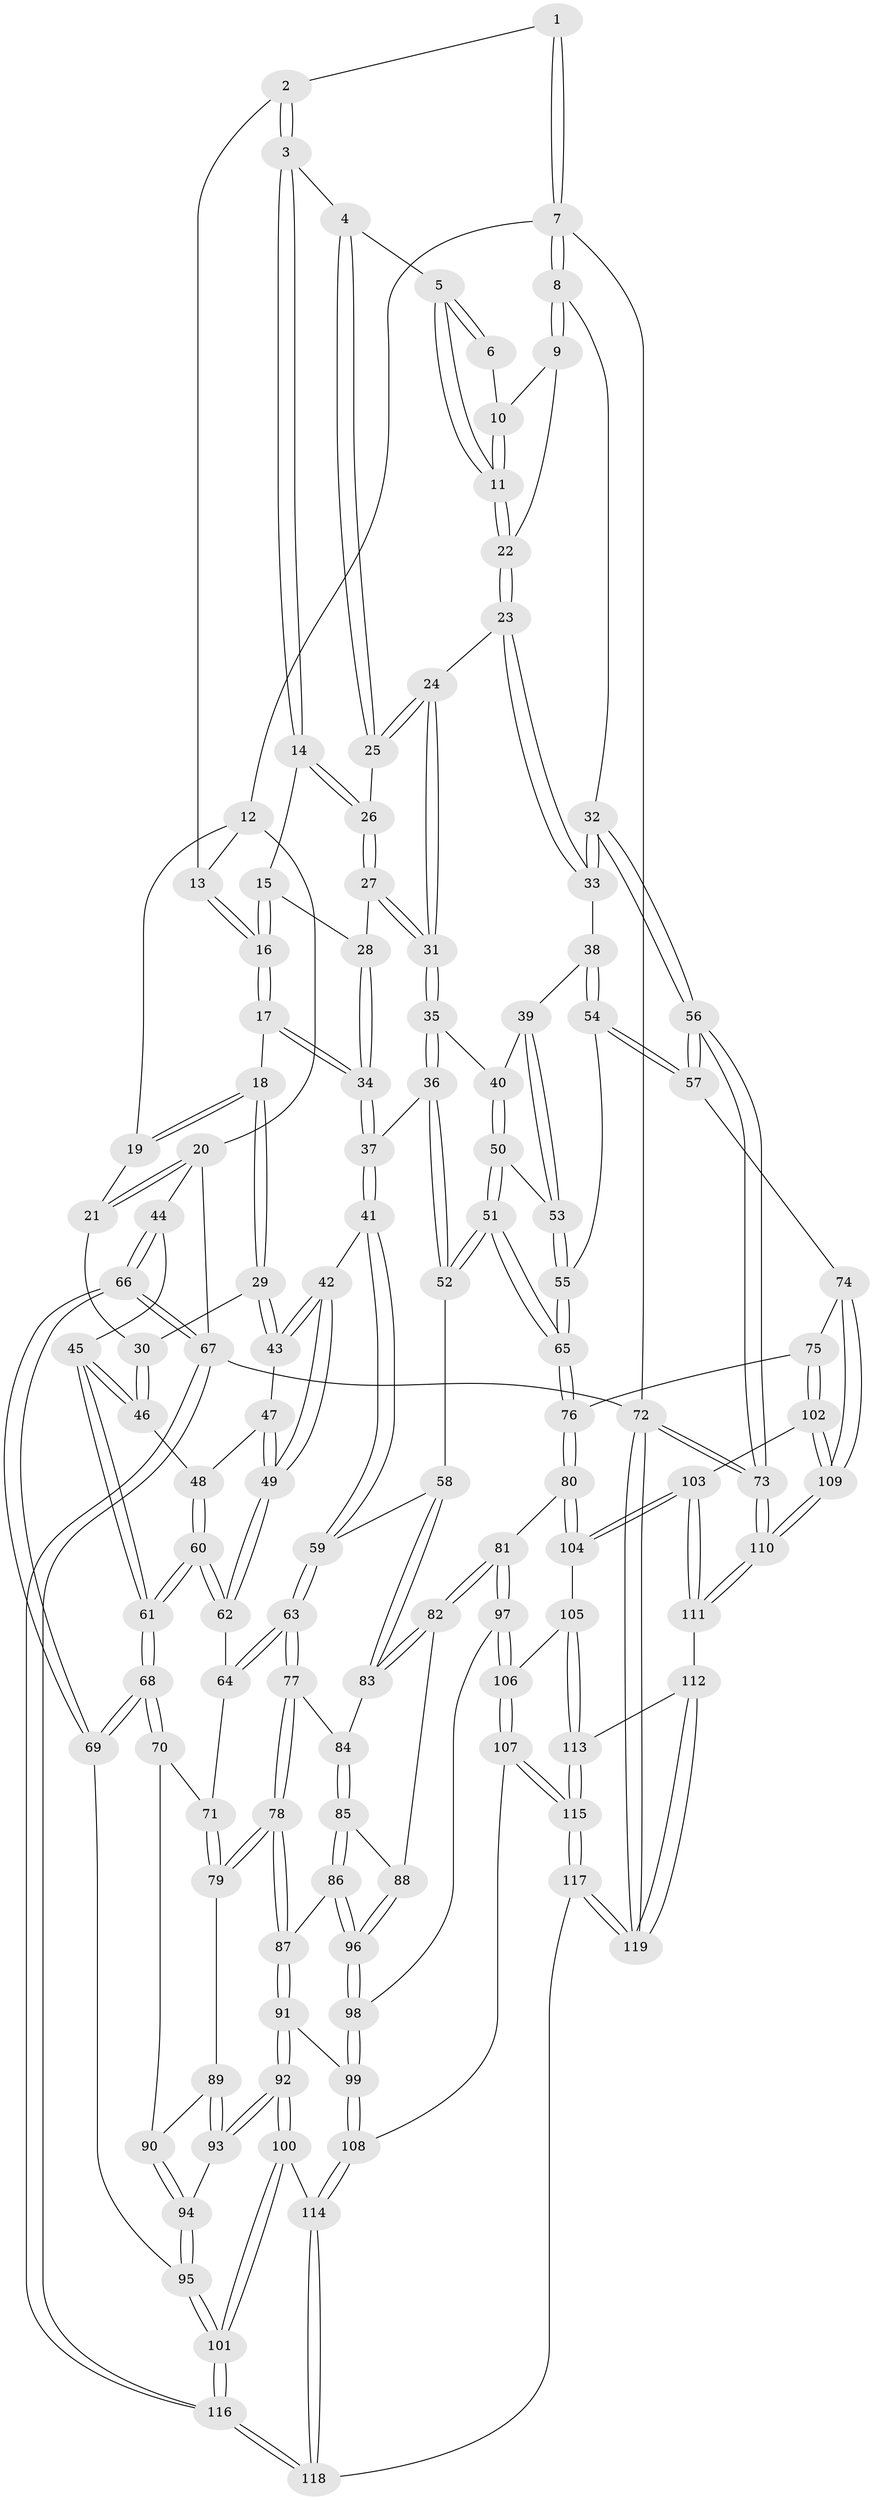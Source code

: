 // coarse degree distribution, {3: 0.11267605633802817, 4: 0.18309859154929578, 5: 0.4647887323943662, 6: 0.16901408450704225, 2: 0.028169014084507043, 7: 0.028169014084507043, 9: 0.014084507042253521}
// Generated by graph-tools (version 1.1) at 2025/06/03/04/25 22:06:19]
// undirected, 119 vertices, 294 edges
graph export_dot {
graph [start="1"]
  node [color=gray90,style=filled];
  1 [pos="+0.8341835063090526+0"];
  2 [pos="+0.45251856190522594+0"];
  3 [pos="+0.6376725704329603+0.07095579059574539"];
  4 [pos="+0.7074977282568086+0.06860102936913873"];
  5 [pos="+0.7208618330982118+0.045644264703445195"];
  6 [pos="+0.8297130020548313+0"];
  7 [pos="+1+0"];
  8 [pos="+1+0"];
  9 [pos="+0.9681675977766769+0.0767247613300409"];
  10 [pos="+0.8477321520670924+0"];
  11 [pos="+0.8586000787663428+0.07200186105060498"];
  12 [pos="+0.2837432481554144+0"];
  13 [pos="+0.4415131662848782+0"];
  14 [pos="+0.6360738206257063+0.07420253470270338"];
  15 [pos="+0.6162438976478447+0.08878232328379196"];
  16 [pos="+0.48216380904857997+0.17363053558680966"];
  17 [pos="+0.48057830529829465+0.18160766859300256"];
  18 [pos="+0.38091145601604576+0.1766614113602434"];
  19 [pos="+0.2554542023690618+0"];
  20 [pos="+0+0"];
  21 [pos="+0.1809073617274103+0.0505739796919737"];
  22 [pos="+0.8721851005768395+0.1407281215311395"];
  23 [pos="+0.8629810466538765+0.1730158775553741"];
  24 [pos="+0.7789971440308319+0.17697756142628643"];
  25 [pos="+0.7560925642083421+0.14294258028821966"];
  26 [pos="+0.6432564216155706+0.13186295130894632"];
  27 [pos="+0.6506506589492473+0.21126187638443508"];
  28 [pos="+0.5958865746222526+0.20612845956653758"];
  29 [pos="+0.26543354325985213+0.21798600915462216"];
  30 [pos="+0.15234982077115702+0.1662712253307783"];
  31 [pos="+0.6973943666653634+0.2383993971680997"];
  32 [pos="+1+0.25153104590965075"];
  33 [pos="+0.9321671021419935+0.25988585024539645"];
  34 [pos="+0.49098691769210506+0.202359068383323"];
  35 [pos="+0.6917430891748058+0.31222759542032313"];
  36 [pos="+0.625715097432222+0.35622007028903185"];
  37 [pos="+0.48373642906405806+0.3060784066429438"];
  38 [pos="+0.8983771863228875+0.32681662613559415"];
  39 [pos="+0.7939883292277337+0.3520401638878195"];
  40 [pos="+0.7324116071114666+0.3429352352466524"];
  41 [pos="+0.4427901272355953+0.3545134568308694"];
  42 [pos="+0.36018411099019637+0.36055609113518167"];
  43 [pos="+0.2998635002456874+0.28660366369203566"];
  44 [pos="+0+0.23988101661999564"];
  45 [pos="+0+0.2362221199596929"];
  46 [pos="+0.13594628676885318+0.17838491033038656"];
  47 [pos="+0.21040690245023058+0.37149247337145314"];
  48 [pos="+0.1716624731645442+0.3797263538198055"];
  49 [pos="+0.33447693224212505+0.3926471120586311"];
  50 [pos="+0.7322177717857207+0.44365863178085563"];
  51 [pos="+0.6998177326097188+0.5295271473461547"];
  52 [pos="+0.6169086864572081+0.5009211188256428"];
  53 [pos="+0.7960906049927657+0.42433161757639104"];
  54 [pos="+0.9169020486946139+0.4699558471121164"];
  55 [pos="+0.8580359277155957+0.49570711784731025"];
  56 [pos="+1+0.6181987830127983"];
  57 [pos="+1+0.6182098644890223"];
  58 [pos="+0.5939426965077717+0.5087459661059567"];
  59 [pos="+0.4967448643817299+0.5078049353679474"];
  60 [pos="+0.14365921421140423+0.4602635704019438"];
  61 [pos="+0.1426128221220368+0.4619102282271905"];
  62 [pos="+0.32836949640393465+0.4074597195168265"];
  63 [pos="+0.4833689643873321+0.5220939278529987"];
  64 [pos="+0.3232877432985255+0.496803845315607"];
  65 [pos="+0.7563367249492822+0.5819179318359194"];
  66 [pos="+0+0.7070698579239562"];
  67 [pos="+0+1"];
  68 [pos="+0.12970859880882765+0.552938583782707"];
  69 [pos="+0+0.6990735433079832"];
  70 [pos="+0.21405865227376897+0.5639392073770416"];
  71 [pos="+0.2957446655242868+0.5298620866278659"];
  72 [pos="+1+1"];
  73 [pos="+1+1"];
  74 [pos="+1+0.662678591691754"];
  75 [pos="+0.9038427800216189+0.6872660310495194"];
  76 [pos="+0.7667591406058223+0.6580181739082255"];
  77 [pos="+0.4709740559498626+0.5573024649172056"];
  78 [pos="+0.42966522187745404+0.6190169965663754"];
  79 [pos="+0.39192349279583555+0.616183038893454"];
  80 [pos="+0.7426167267076466+0.6913392368849725"];
  81 [pos="+0.6800175119823263+0.7008428924729692"];
  82 [pos="+0.6287075720714823+0.686922501221657"];
  83 [pos="+0.5877927014613458+0.5954727967963945"];
  84 [pos="+0.5472773298773953+0.6451404148741176"];
  85 [pos="+0.5487504111003347+0.660593973184953"];
  86 [pos="+0.49765446286558535+0.7002913174801458"];
  87 [pos="+0.44671490400701774+0.6882559403962134"];
  88 [pos="+0.624012731810872+0.6873075503815452"];
  89 [pos="+0.3871513920040404+0.6189495089730136"];
  90 [pos="+0.26298692868741214+0.6253977485098677"];
  91 [pos="+0.36750348137045585+0.8066587605151756"];
  92 [pos="+0.32460028038437955+0.8265137917942333"];
  93 [pos="+0.30119900650410525+0.7008804095319606"];
  94 [pos="+0.2932386616065989+0.6897112665893679"];
  95 [pos="+0+0.70607151122927"];
  96 [pos="+0.5367094912139815+0.7467975645787183"];
  97 [pos="+0.5920118018176459+0.8041126811228775"];
  98 [pos="+0.5374107975017287+0.7518706509745002"];
  99 [pos="+0.4689700148858165+0.8236691011268666"];
  100 [pos="+0.3167941780920193+0.8361995162390331"];
  101 [pos="+0.2508603801846661+0.8902512180514802"];
  102 [pos="+0.8726280064908156+0.8763055611493045"];
  103 [pos="+0.8487252290780478+0.8792589978281292"];
  104 [pos="+0.7534630255115722+0.8211966709788483"];
  105 [pos="+0.7460540300924999+0.8276547371916212"];
  106 [pos="+0.5946367637402548+0.8604958619896186"];
  107 [pos="+0.5740385240912657+0.8921378735060429"];
  108 [pos="+0.5615547374036692+0.8967584427868661"];
  109 [pos="+0.9102942138282815+0.8866571806629044"];
  110 [pos="+1+1"];
  111 [pos="+0.819994358585906+0.9462748601692123"];
  112 [pos="+0.8039237218593895+0.9700668706870926"];
  113 [pos="+0.7135599140615507+0.9203040189149557"];
  114 [pos="+0.5164333803000677+0.9607896140545079"];
  115 [pos="+0.6714473781159599+0.967568771778725"];
  116 [pos="+0.2640270748182749+1"];
  117 [pos="+0.7246274375104517+1"];
  118 [pos="+0.45270708416933453+1"];
  119 [pos="+0.7251669487991806+1"];
  1 -- 2;
  1 -- 7;
  1 -- 7;
  2 -- 3;
  2 -- 3;
  2 -- 13;
  3 -- 4;
  3 -- 14;
  3 -- 14;
  4 -- 5;
  4 -- 25;
  4 -- 25;
  5 -- 6;
  5 -- 6;
  5 -- 11;
  5 -- 11;
  6 -- 10;
  7 -- 8;
  7 -- 8;
  7 -- 12;
  7 -- 72;
  8 -- 9;
  8 -- 9;
  8 -- 32;
  9 -- 10;
  9 -- 22;
  10 -- 11;
  10 -- 11;
  11 -- 22;
  11 -- 22;
  12 -- 13;
  12 -- 19;
  12 -- 20;
  13 -- 16;
  13 -- 16;
  14 -- 15;
  14 -- 26;
  14 -- 26;
  15 -- 16;
  15 -- 16;
  15 -- 28;
  16 -- 17;
  16 -- 17;
  17 -- 18;
  17 -- 34;
  17 -- 34;
  18 -- 19;
  18 -- 19;
  18 -- 29;
  18 -- 29;
  19 -- 21;
  20 -- 21;
  20 -- 21;
  20 -- 44;
  20 -- 67;
  21 -- 30;
  22 -- 23;
  22 -- 23;
  23 -- 24;
  23 -- 33;
  23 -- 33;
  24 -- 25;
  24 -- 25;
  24 -- 31;
  24 -- 31;
  25 -- 26;
  26 -- 27;
  26 -- 27;
  27 -- 28;
  27 -- 31;
  27 -- 31;
  28 -- 34;
  28 -- 34;
  29 -- 30;
  29 -- 43;
  29 -- 43;
  30 -- 46;
  30 -- 46;
  31 -- 35;
  31 -- 35;
  32 -- 33;
  32 -- 33;
  32 -- 56;
  32 -- 56;
  33 -- 38;
  34 -- 37;
  34 -- 37;
  35 -- 36;
  35 -- 36;
  35 -- 40;
  36 -- 37;
  36 -- 52;
  36 -- 52;
  37 -- 41;
  37 -- 41;
  38 -- 39;
  38 -- 54;
  38 -- 54;
  39 -- 40;
  39 -- 53;
  39 -- 53;
  40 -- 50;
  40 -- 50;
  41 -- 42;
  41 -- 59;
  41 -- 59;
  42 -- 43;
  42 -- 43;
  42 -- 49;
  42 -- 49;
  43 -- 47;
  44 -- 45;
  44 -- 66;
  44 -- 66;
  45 -- 46;
  45 -- 46;
  45 -- 61;
  45 -- 61;
  46 -- 48;
  47 -- 48;
  47 -- 49;
  47 -- 49;
  48 -- 60;
  48 -- 60;
  49 -- 62;
  49 -- 62;
  50 -- 51;
  50 -- 51;
  50 -- 53;
  51 -- 52;
  51 -- 52;
  51 -- 65;
  51 -- 65;
  52 -- 58;
  53 -- 55;
  53 -- 55;
  54 -- 55;
  54 -- 57;
  54 -- 57;
  55 -- 65;
  55 -- 65;
  56 -- 57;
  56 -- 57;
  56 -- 73;
  56 -- 73;
  57 -- 74;
  58 -- 59;
  58 -- 83;
  58 -- 83;
  59 -- 63;
  59 -- 63;
  60 -- 61;
  60 -- 61;
  60 -- 62;
  60 -- 62;
  61 -- 68;
  61 -- 68;
  62 -- 64;
  63 -- 64;
  63 -- 64;
  63 -- 77;
  63 -- 77;
  64 -- 71;
  65 -- 76;
  65 -- 76;
  66 -- 67;
  66 -- 67;
  66 -- 69;
  66 -- 69;
  67 -- 116;
  67 -- 116;
  67 -- 72;
  68 -- 69;
  68 -- 69;
  68 -- 70;
  68 -- 70;
  69 -- 95;
  70 -- 71;
  70 -- 90;
  71 -- 79;
  71 -- 79;
  72 -- 73;
  72 -- 73;
  72 -- 119;
  72 -- 119;
  73 -- 110;
  73 -- 110;
  74 -- 75;
  74 -- 109;
  74 -- 109;
  75 -- 76;
  75 -- 102;
  75 -- 102;
  76 -- 80;
  76 -- 80;
  77 -- 78;
  77 -- 78;
  77 -- 84;
  78 -- 79;
  78 -- 79;
  78 -- 87;
  78 -- 87;
  79 -- 89;
  80 -- 81;
  80 -- 104;
  80 -- 104;
  81 -- 82;
  81 -- 82;
  81 -- 97;
  81 -- 97;
  82 -- 83;
  82 -- 83;
  82 -- 88;
  83 -- 84;
  84 -- 85;
  84 -- 85;
  85 -- 86;
  85 -- 86;
  85 -- 88;
  86 -- 87;
  86 -- 96;
  86 -- 96;
  87 -- 91;
  87 -- 91;
  88 -- 96;
  88 -- 96;
  89 -- 90;
  89 -- 93;
  89 -- 93;
  90 -- 94;
  90 -- 94;
  91 -- 92;
  91 -- 92;
  91 -- 99;
  92 -- 93;
  92 -- 93;
  92 -- 100;
  92 -- 100;
  93 -- 94;
  94 -- 95;
  94 -- 95;
  95 -- 101;
  95 -- 101;
  96 -- 98;
  96 -- 98;
  97 -- 98;
  97 -- 106;
  97 -- 106;
  98 -- 99;
  98 -- 99;
  99 -- 108;
  99 -- 108;
  100 -- 101;
  100 -- 101;
  100 -- 114;
  101 -- 116;
  101 -- 116;
  102 -- 103;
  102 -- 109;
  102 -- 109;
  103 -- 104;
  103 -- 104;
  103 -- 111;
  103 -- 111;
  104 -- 105;
  105 -- 106;
  105 -- 113;
  105 -- 113;
  106 -- 107;
  106 -- 107;
  107 -- 108;
  107 -- 115;
  107 -- 115;
  108 -- 114;
  108 -- 114;
  109 -- 110;
  109 -- 110;
  110 -- 111;
  110 -- 111;
  111 -- 112;
  112 -- 113;
  112 -- 119;
  112 -- 119;
  113 -- 115;
  113 -- 115;
  114 -- 118;
  114 -- 118;
  115 -- 117;
  115 -- 117;
  116 -- 118;
  116 -- 118;
  117 -- 118;
  117 -- 119;
  117 -- 119;
}
